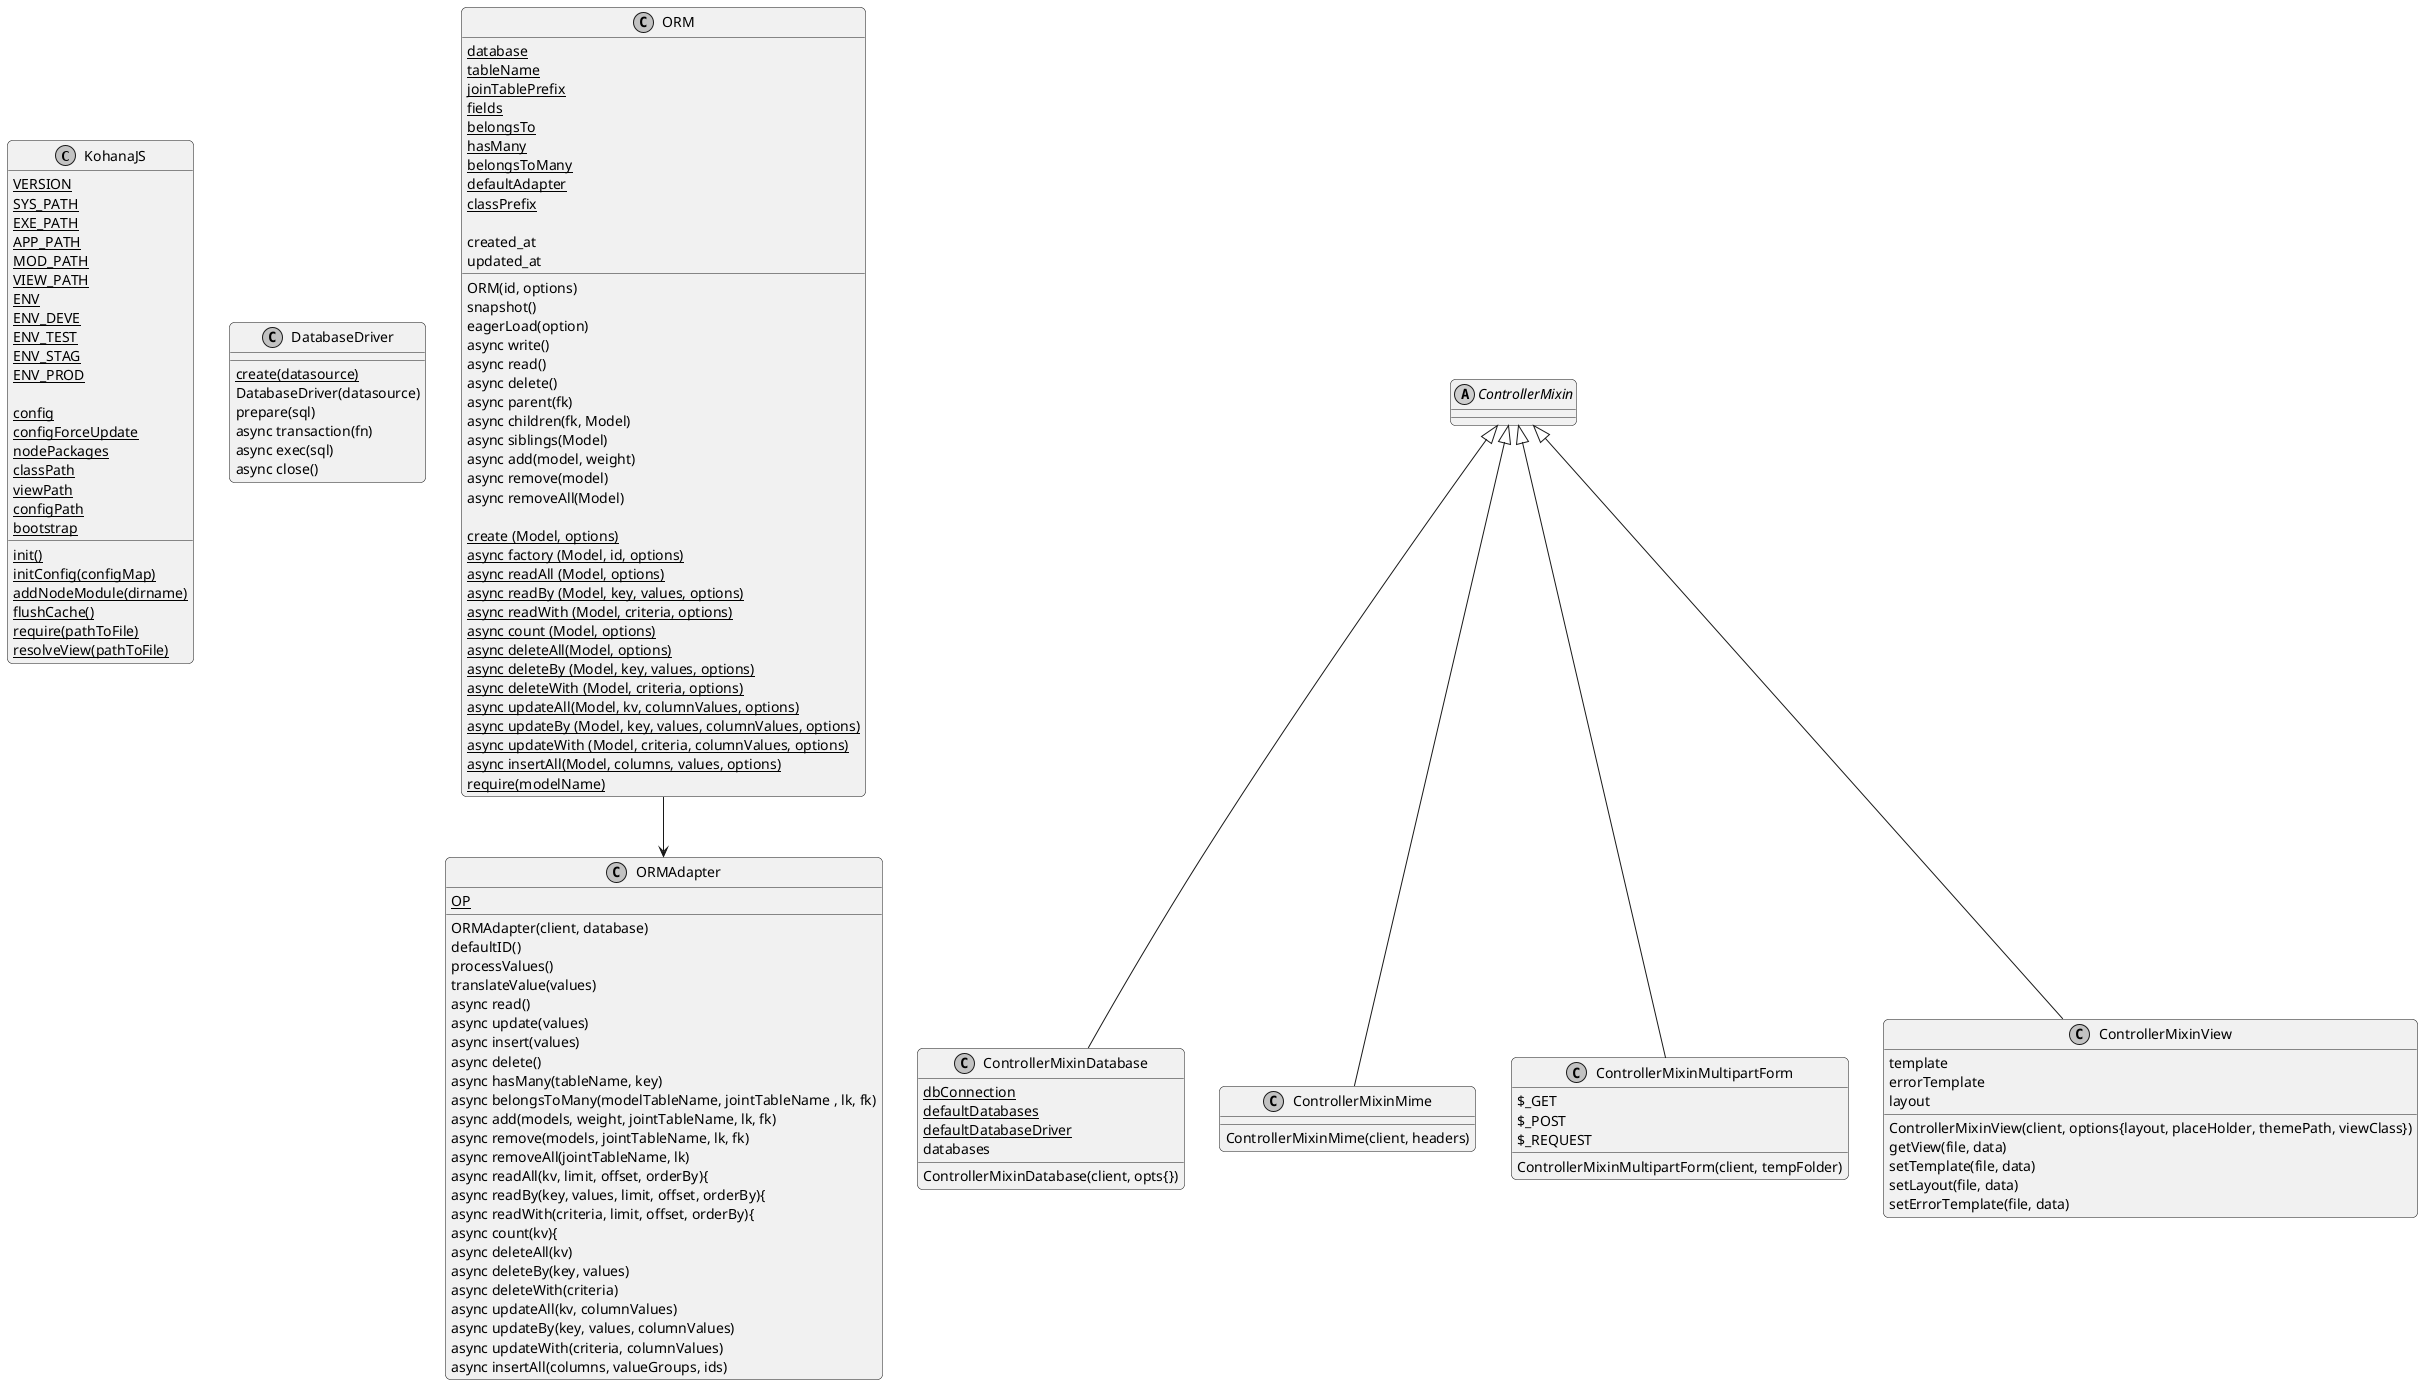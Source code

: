 @startuml
skinparam monochrome true
skinparam shadowing false
skinparam defaultFontName "URW DIN SemiCond"
skinparam defaultFontSize 14
skinparam roundcorner 10
skinparam classAttributeIconSize 0


class KohanaJS{
  {static} VERSION
  {static} SYS_PATH
  {static} EXE_PATH
  {static} APP_PATH
  {static} MOD_PATH
  {static} VIEW_PATH
  {static} ENV
  {static} ENV_DEVE
  {static} ENV_TEST
  {static} ENV_STAG
  {static} ENV_PROD

  {static} config
  {static} configForceUpdate
  {static} nodePackages
  {static} classPath
  {static} viewPath
  {static} configPath
  {static} bootstrap

  {static} init()
  {static} initConfig(configMap)
  {static} addNodeModule(dirname)
  {static} flushCache()
  {static} require(pathToFile)
  {static} resolveView(pathToFile)
}

class DatabaseDriver{
  {static} create(datasource)
  DatabaseDriver(datasource)
  prepare(sql)
  async transaction(fn)
  async exec(sql)
  async close()
}

class ORM{
  {static} database
  {static} tableName
  {static} joinTablePrefix
  {static} fields
  {static} belongsTo
  {static} hasMany
  {static} belongsToMany
  {static} defaultAdapter
  {static} classPrefix

  created_at
  updated_at

  ORM(id, options)
  snapshot()
  eagerLoad(option)
  async write()
  async read()
  async delete()
  async parent(fk)
  async children(fk, Model)
  async siblings(Model)
  async add(model, weight)
  async remove(model)
  async removeAll(Model)

  {static} create (Model, options)
  {static} async factory (Model, id, options)
  {static} async readAll (Model, options)
  {static} async readBy (Model, key, values, options)
  {static} async readWith (Model, criteria, options)
  {static} async count (Model, options)
  {static} async deleteAll(Model, options)
  {static} async deleteBy (Model, key, values, options)
  {static} async deleteWith (Model, criteria, options)
  {static} async updateAll(Model, kv, columnValues, options)
  {static} async updateBy (Model, key, values, columnValues, options)
  {static} async updateWith (Model, criteria, columnValues, options)
  {static} async insertAll(Model, columns, values, options)
  {static} require(modelName)
}
ORM --> ORMAdapter
class ORMAdapter{
  {static} OP
  
  ORMAdapter(client, database)
  defaultID()
  processValues()
  translateValue(values)
  async read()
  async update(values)
  async insert(values)
  async delete()
  async hasMany(tableName, key)
  async belongsToMany(modelTableName, jointTableName , lk, fk)
  async add(models, weight, jointTableName, lk, fk)
  async remove(models, jointTableName, lk, fk)
  async removeAll(jointTableName, lk)
  async readAll(kv, limit, offset, orderBy){
  async readBy(key, values, limit, offset, orderBy){
  async readWith(criteria, limit, offset, orderBy){
  async count(kv){
  async deleteAll(kv)
  async deleteBy(key, values)
  async deleteWith(criteria)
  async updateAll(kv, columnValues)
  async updateBy(key, values, columnValues)
  async updateWith(criteria, columnValues)
  async insertAll(columns, valueGroups, ids)
}

abstract class ControllerMixin{
}
ControllerMixin <|-- ControllerMixinDatabase
ControllerMixin <|-- ControllerMixinMime
ControllerMixin <|-- ControllerMixinMultipartForm
ControllerMixin <|-- ControllerMixinView

class ControllerMixinDatabase{
  {static} dbConnection
  {static} defaultDatabases
  {static} defaultDatabaseDriver
  databases
  ControllerMixinDatabase(client, opts{})
}

class ControllerMixinMime{
  ControllerMixinMime(client, headers)
}

class ControllerMixinMultipartForm{
  $_GET
  $_POST
  $_REQUEST
  ControllerMixinMultipartForm(client, tempFolder)
}

class ControllerMixinView{
  template
  errorTemplate
  layout
  ControllerMixinView(client, options{layout, placeHolder, themePath, viewClass})
  getView(file, data)
  setTemplate(file, data)
  setLayout(file, data)
  setErrorTemplate(file, data)

}

@enduml